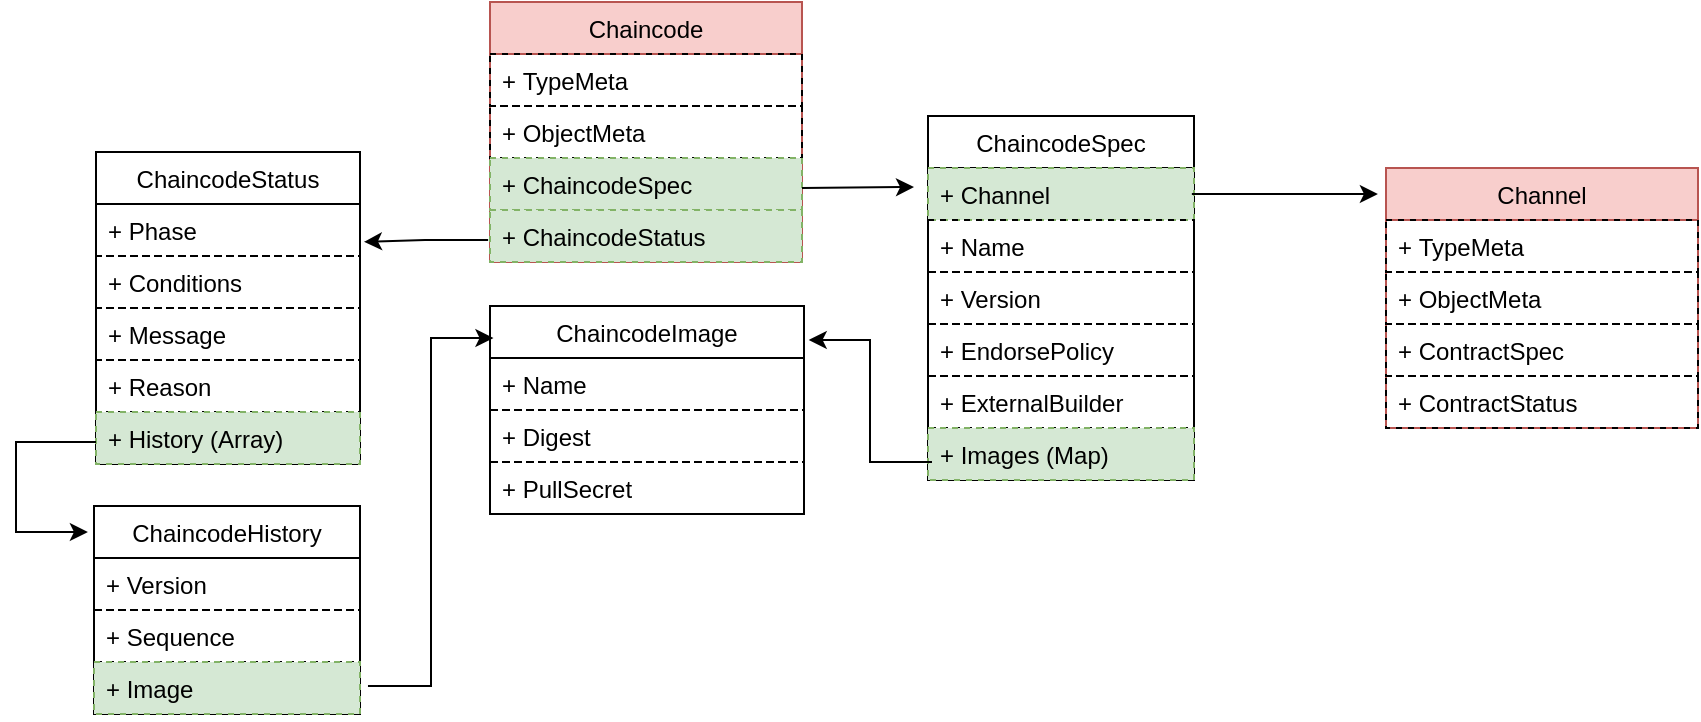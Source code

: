 <mxfile version="20.6.2" type="device" pages="2"><diagram id="K7MMtwXwDl5NfztKmLhr" name="Page-1"><mxGraphModel dx="3026" dy="793" grid="0" gridSize="10" guides="1" tooltips="1" connect="0" arrows="0" fold="1" page="0" pageScale="1" pageWidth="827" pageHeight="1169" background="none" math="0" shadow="0"><root><mxCell id="0"/><mxCell id="1" parent="0"/><mxCell id="17" value="ChaincodeSpec" style="swimlane;fontStyle=0;childLayout=stackLayout;horizontal=1;startSize=26;fillColor=none;horizontalStack=0;resizeParent=1;resizeParentMax=0;resizeLast=0;collapsible=1;marginBottom=0;rounded=0;shadow=0;comic=0;" parent="1" vertex="1"><mxGeometry x="-1104" y="246" width="133" height="182" as="geometry"/></mxCell><mxCell id="vzT8f4KXaF0AbJHfFzT5-18" value="+ Channel" style="text;strokeColor=#82b366;fillColor=#d5e8d4;align=left;verticalAlign=top;spacingLeft=4;spacingRight=4;overflow=hidden;rotatable=0;points=[[0,0.5],[1,0.5]];portConstraint=eastwest;dashed=1;rounded=0;" parent="17" vertex="1"><mxGeometry y="26" width="133" height="26" as="geometry"/></mxCell><mxCell id="dRl3eRQ6_bMQMa4h4iAi-48" value="+ Name" style="text;strokeColor=#000000;fillColor=none;align=left;verticalAlign=top;spacingLeft=4;spacingRight=4;overflow=hidden;rotatable=0;points=[[0,0.5],[1,0.5]];portConstraint=eastwest;dashed=1;rounded=0;gradientColor=none;" parent="17" vertex="1"><mxGeometry y="52" width="133" height="26" as="geometry"/></mxCell><mxCell id="z55Rbfsu1_dv6H7OZht8-27" value="+ Version" style="text;strokeColor=#000000;fillColor=none;align=left;verticalAlign=top;spacingLeft=4;spacingRight=4;overflow=hidden;rotatable=0;points=[[0,0.5],[1,0.5]];portConstraint=eastwest;dashed=1;rounded=0;gradientColor=none;" parent="17" vertex="1"><mxGeometry y="78" width="133" height="26" as="geometry"/></mxCell><mxCell id="z55Rbfsu1_dv6H7OZht8-30" value="+ EndorsePolicy" style="text;strokeColor=#000000;fillColor=none;align=left;verticalAlign=top;spacingLeft=4;spacingRight=4;overflow=hidden;rotatable=0;points=[[0,0.5],[1,0.5]];portConstraint=eastwest;dashed=1;rounded=0;gradientColor=none;" parent="17" vertex="1"><mxGeometry y="104" width="133" height="26" as="geometry"/></mxCell><mxCell id="q6Yut6B0FW-WsutXavg1-17" value="+ ExternalBuilder" style="text;strokeColor=#000000;fillColor=none;align=left;verticalAlign=top;spacingLeft=4;spacingRight=4;overflow=hidden;rotatable=0;points=[[0,0.5],[1,0.5]];portConstraint=eastwest;dashed=1;rounded=0;gradientColor=none;" parent="17" vertex="1"><mxGeometry y="130" width="133" height="26" as="geometry"/></mxCell><mxCell id="z55Rbfsu1_dv6H7OZht8-26" value="+ Images (Map)" style="text;strokeColor=#82b366;fillColor=#d5e8d4;align=left;verticalAlign=top;spacingLeft=4;spacingRight=4;overflow=hidden;rotatable=0;points=[[0,0.5],[1,0.5]];portConstraint=eastwest;dashed=1;rounded=0;" parent="17" vertex="1"><mxGeometry y="156" width="133" height="26" as="geometry"/></mxCell><mxCell id="KDWJucEkSN8olWHDvFnU-101" value="Chaincode" style="swimlane;fontStyle=0;childLayout=stackLayout;horizontal=1;startSize=26;fillColor=#f8cecc;horizontalStack=0;resizeParent=1;resizeParentMax=0;resizeLast=0;collapsible=1;marginBottom=0;rounded=0;shadow=0;comic=0;swimlaneLine=1;glass=0;swimlaneFillColor=none;strokeColor=#b85450;" parent="1" vertex="1"><mxGeometry x="-1323" y="189" width="156" height="130" as="geometry"><mxRectangle x="110" y="120" width="90" height="26" as="alternateBounds"/></mxGeometry></mxCell><mxCell id="KDWJucEkSN8olWHDvFnU-102" value="+ TypeMeta" style="text;strokeColor=#000000;fillColor=none;align=left;verticalAlign=top;spacingLeft=4;spacingRight=4;overflow=hidden;rotatable=0;points=[[0,0.5],[1,0.5]];portConstraint=eastwest;dashed=1;rounded=0;glass=0;" parent="KDWJucEkSN8olWHDvFnU-101" vertex="1"><mxGeometry y="26" width="156" height="26" as="geometry"/></mxCell><mxCell id="KDWJucEkSN8olWHDvFnU-103" value="+ ObjectMeta" style="text;strokeColor=#000000;fillColor=none;align=left;verticalAlign=top;spacingLeft=4;spacingRight=4;overflow=hidden;rotatable=0;points=[[0,0.5],[1,0.5]];portConstraint=eastwest;dashed=1;rounded=0;glass=0;" parent="KDWJucEkSN8olWHDvFnU-101" vertex="1"><mxGeometry y="52" width="156" height="26" as="geometry"/></mxCell><mxCell id="KDWJucEkSN8olWHDvFnU-104" value="+ ChaincodeSpec" style="text;strokeColor=#82b366;fillColor=#d5e8d4;align=left;verticalAlign=top;spacingLeft=4;spacingRight=4;overflow=hidden;rotatable=0;points=[[0,0.5],[1,0.5]];portConstraint=eastwest;rounded=0;dashed=1;glass=0;" parent="KDWJucEkSN8olWHDvFnU-101" vertex="1"><mxGeometry y="78" width="156" height="26" as="geometry"/></mxCell><mxCell id="KDWJucEkSN8olWHDvFnU-105" value="+ ChaincodeStatus" style="text;strokeColor=#82b366;fillColor=#d5e8d4;align=left;verticalAlign=top;spacingLeft=4;spacingRight=4;overflow=hidden;rotatable=0;points=[[0,0.5],[1,0.5]];portConstraint=eastwest;rounded=0;dashed=1;glass=0;" parent="KDWJucEkSN8olWHDvFnU-101" vertex="1"><mxGeometry y="104" width="156" height="26" as="geometry"/></mxCell><mxCell id="KDWJucEkSN8olWHDvFnU-136" value="ChaincodeStatus" style="swimlane;fontStyle=0;childLayout=stackLayout;horizontal=1;startSize=26;fillColor=none;horizontalStack=0;resizeParent=1;resizeParentMax=0;resizeLast=0;collapsible=1;marginBottom=0;rounded=0;shadow=0;comic=0;swimlaneLine=1;glass=0;swimlaneFillColor=none;" parent="1" vertex="1"><mxGeometry x="-1520" y="264" width="132" height="156" as="geometry"><mxRectangle x="110" y="120" width="90" height="26" as="alternateBounds"/></mxGeometry></mxCell><mxCell id="KDWJucEkSN8olWHDvFnU-137" value="+ Phase" style="text;strokeColor=#000000;fillColor=none;align=left;verticalAlign=top;spacingLeft=4;spacingRight=4;overflow=hidden;rotatable=0;points=[[0,0.5],[1,0.5]];portConstraint=eastwest;dashed=1;rounded=0;glass=0;" parent="KDWJucEkSN8olWHDvFnU-136" vertex="1"><mxGeometry y="26" width="132" height="26" as="geometry"/></mxCell><mxCell id="S_zq31vafTir3PaVk9tL-27" value="+ Conditions" style="text;strokeColor=#000000;fillColor=none;align=left;verticalAlign=top;spacingLeft=4;spacingRight=4;overflow=hidden;rotatable=0;points=[[0,0.5],[1,0.5]];portConstraint=eastwest;dashed=1;rounded=0;glass=0;" vertex="1" parent="KDWJucEkSN8olWHDvFnU-136"><mxGeometry y="52" width="132" height="26" as="geometry"/></mxCell><mxCell id="S_zq31vafTir3PaVk9tL-28" value="+ Message" style="text;strokeColor=#000000;fillColor=none;align=left;verticalAlign=top;spacingLeft=4;spacingRight=4;overflow=hidden;rotatable=0;points=[[0,0.5],[1,0.5]];portConstraint=eastwest;dashed=1;rounded=0;glass=0;" vertex="1" parent="KDWJucEkSN8olWHDvFnU-136"><mxGeometry y="78" width="132" height="26" as="geometry"/></mxCell><mxCell id="S_zq31vafTir3PaVk9tL-30" value="+ Reason" style="text;strokeColor=#000000;fillColor=none;align=left;verticalAlign=top;spacingLeft=4;spacingRight=4;overflow=hidden;rotatable=0;points=[[0,0.5],[1,0.5]];portConstraint=eastwest;dashed=1;rounded=0;glass=0;" vertex="1" parent="KDWJucEkSN8olWHDvFnU-136"><mxGeometry y="104" width="132" height="26" as="geometry"/></mxCell><mxCell id="S_zq31vafTir3PaVk9tL-31" value="+ History (Array)" style="text;strokeColor=#82b366;fillColor=#d5e8d4;align=left;verticalAlign=top;spacingLeft=4;spacingRight=4;overflow=hidden;rotatable=0;points=[[0,0.5],[1,0.5]];portConstraint=eastwest;dashed=1;rounded=0;glass=0;" vertex="1" parent="KDWJucEkSN8olWHDvFnU-136"><mxGeometry y="130" width="132" height="26" as="geometry"/></mxCell><mxCell id="4tIen2cySbATNdKwVisN-70" value="" style="endArrow=classic;html=1;rounded=0;entryX=-0.015;entryY=0.173;entryDx=0;entryDy=0;entryPerimeter=0;edgeStyle=orthogonalEdgeStyle;exitX=1;exitY=0.577;exitDx=0;exitDy=0;exitPerimeter=0;" parent="1" source="KDWJucEkSN8olWHDvFnU-104" edge="1"><mxGeometry width="50" height="50" relative="1" as="geometry"><mxPoint x="-1045" y="322" as="sourcePoint"/><mxPoint x="-1110.995" y="281.486" as="targetPoint"/></mxGeometry></mxCell><mxCell id="z55Rbfsu1_dv6H7OZht8-18" value="" style="endArrow=classic;html=1;rounded=0;exitX=-0.006;exitY=0.577;exitDx=0;exitDy=0;exitPerimeter=0;entryX=1.015;entryY=0.288;entryDx=0;entryDy=0;entryPerimeter=0;edgeStyle=orthogonalEdgeStyle;" parent="1" source="KDWJucEkSN8olWHDvFnU-105" target="KDWJucEkSN8olWHDvFnU-136" edge="1"><mxGeometry width="50" height="50" relative="1" as="geometry"><mxPoint x="-1409" y="445" as="sourcePoint"/><mxPoint x="-1359" y="395" as="targetPoint"/></mxGeometry></mxCell><mxCell id="z55Rbfsu1_dv6H7OZht8-19" value="Channel" style="swimlane;fontStyle=0;childLayout=stackLayout;horizontal=1;startSize=26;fillColor=#f8cecc;horizontalStack=0;resizeParent=1;resizeParentMax=0;resizeLast=0;collapsible=1;marginBottom=0;rounded=0;shadow=0;comic=0;swimlaneLine=1;glass=0;swimlaneFillColor=none;strokeColor=#b85450;" parent="1" vertex="1"><mxGeometry x="-875" y="272" width="156" height="130" as="geometry"><mxRectangle x="110" y="120" width="90" height="26" as="alternateBounds"/></mxGeometry></mxCell><mxCell id="z55Rbfsu1_dv6H7OZht8-20" value="+ TypeMeta" style="text;strokeColor=#000000;fillColor=none;align=left;verticalAlign=top;spacingLeft=4;spacingRight=4;overflow=hidden;rotatable=0;points=[[0,0.5],[1,0.5]];portConstraint=eastwest;dashed=1;rounded=0;glass=0;" parent="z55Rbfsu1_dv6H7OZht8-19" vertex="1"><mxGeometry y="26" width="156" height="26" as="geometry"/></mxCell><mxCell id="z55Rbfsu1_dv6H7OZht8-21" value="+ ObjectMeta" style="text;strokeColor=#000000;fillColor=none;align=left;verticalAlign=top;spacingLeft=4;spacingRight=4;overflow=hidden;rotatable=0;points=[[0,0.5],[1,0.5]];portConstraint=eastwest;dashed=1;rounded=0;glass=0;" parent="z55Rbfsu1_dv6H7OZht8-19" vertex="1"><mxGeometry y="52" width="156" height="26" as="geometry"/></mxCell><mxCell id="z55Rbfsu1_dv6H7OZht8-22" value="+ ContractSpec" style="text;strokeColor=#000000;fillColor=none;align=left;verticalAlign=top;spacingLeft=4;spacingRight=4;overflow=hidden;rotatable=0;points=[[0,0.5],[1,0.5]];portConstraint=eastwest;rounded=0;dashed=1;glass=0;" parent="z55Rbfsu1_dv6H7OZht8-19" vertex="1"><mxGeometry y="78" width="156" height="26" as="geometry"/></mxCell><mxCell id="z55Rbfsu1_dv6H7OZht8-23" value="+ ContractStatus" style="text;strokeColor=#000000;fillColor=none;align=left;verticalAlign=top;spacingLeft=4;spacingRight=4;overflow=hidden;rotatable=0;points=[[0,0.5],[1,0.5]];portConstraint=eastwest;rounded=0;dashed=1;glass=0;" parent="z55Rbfsu1_dv6H7OZht8-19" vertex="1"><mxGeometry y="104" width="156" height="26" as="geometry"/></mxCell><mxCell id="z55Rbfsu1_dv6H7OZht8-24" value="" style="endArrow=classic;html=1;rounded=0;exitX=0.992;exitY=0.5;exitDx=0;exitDy=0;exitPerimeter=0;entryX=-0.026;entryY=0.1;entryDx=0;entryDy=0;entryPerimeter=0;edgeStyle=orthogonalEdgeStyle;" parent="1" source="vzT8f4KXaF0AbJHfFzT5-18" target="z55Rbfsu1_dv6H7OZht8-19" edge="1"><mxGeometry width="50" height="50" relative="1" as="geometry"><mxPoint x="-804.99" y="392" as="sourcePoint"/><mxPoint x="-754.99" y="342" as="targetPoint"/></mxGeometry></mxCell><mxCell id="S_zq31vafTir3PaVk9tL-17" value="ChaincodeImage" style="swimlane;fontStyle=0;childLayout=stackLayout;horizontal=1;startSize=26;fillColor=none;horizontalStack=0;resizeParent=1;resizeParentMax=0;resizeLast=0;collapsible=1;marginBottom=0;rounded=0;shadow=0;comic=0;" vertex="1" parent="1"><mxGeometry x="-1323" y="341" width="157" height="104" as="geometry"/></mxCell><mxCell id="S_zq31vafTir3PaVk9tL-21" value="+ Name" style="text;strokeColor=#000000;fillColor=none;align=left;verticalAlign=top;spacingLeft=4;spacingRight=4;overflow=hidden;rotatable=0;points=[[0,0.5],[1,0.5]];portConstraint=eastwest;dashed=1;rounded=0;gradientColor=none;" vertex="1" parent="S_zq31vafTir3PaVk9tL-17"><mxGeometry y="26" width="157" height="26" as="geometry"/></mxCell><mxCell id="S_zq31vafTir3PaVk9tL-24" value="+ Digest" style="text;strokeColor=#000000;fillColor=none;align=left;verticalAlign=top;spacingLeft=4;spacingRight=4;overflow=hidden;rotatable=0;points=[[0,0.5],[1,0.5]];portConstraint=eastwest;dashed=1;rounded=0;gradientColor=none;" vertex="1" parent="S_zq31vafTir3PaVk9tL-17"><mxGeometry y="52" width="157" height="26" as="geometry"/></mxCell><mxCell id="S_zq31vafTir3PaVk9tL-25" value="+ PullSecret" style="text;strokeColor=#000000;fillColor=none;align=left;verticalAlign=top;spacingLeft=4;spacingRight=4;overflow=hidden;rotatable=0;points=[[0,0.5],[1,0.5]];portConstraint=eastwest;dashed=1;rounded=0;gradientColor=none;" vertex="1" parent="S_zq31vafTir3PaVk9tL-17"><mxGeometry y="78" width="157" height="26" as="geometry"/></mxCell><mxCell id="S_zq31vafTir3PaVk9tL-32" value="ChaincodeHistory" style="swimlane;fontStyle=0;childLayout=stackLayout;horizontal=1;startSize=26;fillColor=none;horizontalStack=0;resizeParent=1;resizeParentMax=0;resizeLast=0;collapsible=1;marginBottom=0;rounded=0;shadow=0;comic=0;" vertex="1" parent="1"><mxGeometry x="-1521" y="441" width="133" height="104" as="geometry"/></mxCell><mxCell id="S_zq31vafTir3PaVk9tL-33" value="+ Version" style="text;strokeColor=#000000;fillColor=none;align=left;verticalAlign=top;spacingLeft=4;spacingRight=4;overflow=hidden;rotatable=0;points=[[0,0.5],[1,0.5]];portConstraint=eastwest;dashed=1;rounded=0;gradientColor=none;" vertex="1" parent="S_zq31vafTir3PaVk9tL-32"><mxGeometry y="26" width="133" height="26" as="geometry"/></mxCell><mxCell id="S_zq31vafTir3PaVk9tL-34" value="+ Sequence" style="text;strokeColor=#000000;fillColor=none;align=left;verticalAlign=top;spacingLeft=4;spacingRight=4;overflow=hidden;rotatable=0;points=[[0,0.5],[1,0.5]];portConstraint=eastwest;dashed=1;rounded=0;gradientColor=none;" vertex="1" parent="S_zq31vafTir3PaVk9tL-32"><mxGeometry y="52" width="133" height="26" as="geometry"/></mxCell><mxCell id="S_zq31vafTir3PaVk9tL-35" value="+ Image" style="text;strokeColor=#82b366;fillColor=#d5e8d4;align=left;verticalAlign=top;spacingLeft=4;spacingRight=4;overflow=hidden;rotatable=0;points=[[0,0.5],[1,0.5]];portConstraint=eastwest;dashed=1;rounded=0;" vertex="1" parent="S_zq31vafTir3PaVk9tL-32"><mxGeometry y="78" width="133" height="26" as="geometry"/></mxCell><mxCell id="S_zq31vafTir3PaVk9tL-40" value="" style="endArrow=classic;html=1;rounded=0;entryX=-0.023;entryY=0.125;entryDx=0;entryDy=0;entryPerimeter=0;exitX=0;exitY=0.577;exitDx=0;exitDy=0;exitPerimeter=0;edgeStyle=elbowEdgeStyle;" edge="1" parent="1" source="S_zq31vafTir3PaVk9tL-31" target="S_zq31vafTir3PaVk9tL-32"><mxGeometry width="50" height="50" relative="1" as="geometry"><mxPoint x="-1573" y="273" as="sourcePoint"/><mxPoint x="-1591" y="274" as="targetPoint"/><Array as="points"><mxPoint x="-1560" y="438"/><mxPoint x="-1642" y="480"/><mxPoint x="-1571" y="428"/></Array></mxGeometry></mxCell><mxCell id="S_zq31vafTir3PaVk9tL-42" value="" style="endArrow=classic;html=1;rounded=0;exitX=0.015;exitY=0.654;exitDx=0;exitDy=0;exitPerimeter=0;entryX=1.015;entryY=0.163;entryDx=0;entryDy=0;entryPerimeter=0;edgeStyle=elbowEdgeStyle;" edge="1" parent="1" source="z55Rbfsu1_dv6H7OZht8-26" target="S_zq31vafTir3PaVk9tL-17"><mxGeometry width="50" height="50" relative="1" as="geometry"><mxPoint x="-890" y="443" as="sourcePoint"/><mxPoint x="-840" y="393" as="targetPoint"/><Array as="points"><mxPoint x="-1133" y="420"/></Array></mxGeometry></mxCell><mxCell id="S_zq31vafTir3PaVk9tL-43" value="" style="endArrow=classic;html=1;rounded=0;exitX=1.03;exitY=0.462;exitDx=0;exitDy=0;exitPerimeter=0;entryX=0.011;entryY=0.154;entryDx=0;entryDy=0;entryPerimeter=0;edgeStyle=elbowEdgeStyle;" edge="1" parent="1" source="S_zq31vafTir3PaVk9tL-35" target="S_zq31vafTir3PaVk9tL-17"><mxGeometry width="50" height="50" relative="1" as="geometry"><mxPoint x="-1281" y="591" as="sourcePoint"/><mxPoint x="-1231" y="541" as="targetPoint"/></mxGeometry></mxCell></root></mxGraphModel></diagram><diagram id="N9aLmfWTt22or_KGCtbo" name="第 2 页"><mxGraphModel dx="2276" dy="1910" grid="1" gridSize="10" guides="1" tooltips="1" connect="1" arrows="1" fold="1" page="1" pageScale="1" pageWidth="827" pageHeight="1169" math="0" shadow="0"><root><mxCell id="0"/><mxCell id="1" parent="0"/><mxCell id="LcTMq7NTWMzrsomWqzMF-1" value="OrganizationSpec" style="swimlane;fontStyle=0;childLayout=stackLayout;horizontal=1;startSize=26;fillColor=none;horizontalStack=0;resizeParent=1;resizeParentMax=0;resizeLast=0;collapsible=1;marginBottom=0;rounded=0;shadow=0;comic=0;" vertex="1" parent="1"><mxGeometry x="-530" y="-37" width="133" height="104" as="geometry"/></mxCell><mxCell id="LcTMq7NTWMzrsomWqzMF-2" value="+ DisplayName" style="text;strokeColor=#000000;fillColor=none;align=left;verticalAlign=top;spacingLeft=4;spacingRight=4;overflow=hidden;rotatable=0;points=[[0,0.5],[1,0.5]];portConstraint=eastwest;dashed=1;rounded=0;gradientColor=none;" vertex="1" parent="LcTMq7NTWMzrsomWqzMF-1"><mxGeometry y="26" width="133" height="26" as="geometry"/></mxCell><mxCell id="LcTMq7NTWMzrsomWqzMF-3" value="+ Admin" style="text;strokeColor=#000000;fillColor=none;align=left;verticalAlign=top;spacingLeft=4;spacingRight=4;overflow=hidden;rotatable=0;points=[[0,0.5],[1,0.5]];portConstraint=eastwest;dashed=1;rounded=0;gradientColor=none;" vertex="1" parent="LcTMq7NTWMzrsomWqzMF-1"><mxGeometry y="52" width="133" height="26" as="geometry"/></mxCell><mxCell id="LcTMq7NTWMzrsomWqzMF-4" value="+ CARef" style="text;strokeColor=#82b366;fillColor=#d5e8d4;align=left;verticalAlign=top;spacingLeft=4;spacingRight=4;overflow=hidden;rotatable=0;points=[[0,0.5,0,0,0],[1,0.5,0,0,0]];portConstraint=eastwest;dashed=1;rounded=0;" vertex="1" parent="LcTMq7NTWMzrsomWqzMF-1"><mxGeometry y="78" width="133" height="26" as="geometry"/></mxCell><mxCell id="LcTMq7NTWMzrsomWqzMF-5" value="Organization " style="swimlane;fontStyle=0;childLayout=stackLayout;horizontal=1;startSize=26;fillColor=#f8cecc;horizontalStack=0;resizeParent=1;resizeParentMax=0;resizeLast=0;collapsible=1;marginBottom=0;rounded=0;shadow=0;comic=0;swimlaneLine=1;glass=0;swimlaneFillColor=none;strokeColor=#b85450;" vertex="1" parent="1"><mxGeometry x="-720" y="-130" width="130" height="130" as="geometry"><mxRectangle x="110" y="120" width="90" height="26" as="alternateBounds"/></mxGeometry></mxCell><mxCell id="LcTMq7NTWMzrsomWqzMF-6" value="+ TypeMeta" style="text;strokeColor=#000000;fillColor=none;align=left;verticalAlign=top;spacingLeft=4;spacingRight=4;overflow=hidden;rotatable=0;points=[[0,0.5],[1,0.5]];portConstraint=eastwest;dashed=1;rounded=0;glass=0;" vertex="1" parent="LcTMq7NTWMzrsomWqzMF-5"><mxGeometry y="26" width="130" height="26" as="geometry"/></mxCell><mxCell id="LcTMq7NTWMzrsomWqzMF-7" value="+ ObjectMeta" style="text;strokeColor=#000000;fillColor=none;align=left;verticalAlign=top;spacingLeft=4;spacingRight=4;overflow=hidden;rotatable=0;points=[[0,0.5],[1,0.5]];portConstraint=eastwest;dashed=1;rounded=0;glass=0;" vertex="1" parent="LcTMq7NTWMzrsomWqzMF-5"><mxGeometry y="52" width="130" height="26" as="geometry"/></mxCell><mxCell id="LcTMq7NTWMzrsomWqzMF-8" value="+ OrganizationSpec" style="text;strokeColor=#000000;fillColor=none;align=left;verticalAlign=top;spacingLeft=4;spacingRight=4;overflow=hidden;rotatable=0;points=[[0,0.5],[1,0.5]];portConstraint=eastwest;rounded=0;dashed=1;glass=0;" vertex="1" parent="LcTMq7NTWMzrsomWqzMF-5"><mxGeometry y="78" width="130" height="26" as="geometry"/></mxCell><mxCell id="LcTMq7NTWMzrsomWqzMF-9" value="+ OrganizationStatus" style="text;strokeColor=#000000;fillColor=none;align=left;verticalAlign=top;spacingLeft=4;spacingRight=4;overflow=hidden;rotatable=0;points=[[0,0.5],[1,0.5]];portConstraint=eastwest;rounded=0;dashed=1;glass=0;" vertex="1" parent="LcTMq7NTWMzrsomWqzMF-5"><mxGeometry y="104" width="130" height="26" as="geometry"/></mxCell><mxCell id="LcTMq7NTWMzrsomWqzMF-10" value="CA" style="swimlane;fontStyle=0;childLayout=stackLayout;horizontal=1;startSize=26;fillColor=#f8cecc;horizontalStack=0;resizeParent=1;resizeParentMax=0;resizeLast=0;collapsible=1;marginBottom=0;rounded=0;shadow=0;comic=0;swimlaneLine=1;glass=0;swimlaneFillColor=none;strokeColor=#b85450;" vertex="1" parent="1"><mxGeometry x="-350" y="-50" width="130" height="130" as="geometry"><mxRectangle x="110" y="120" width="90" height="26" as="alternateBounds"/></mxGeometry></mxCell><mxCell id="LcTMq7NTWMzrsomWqzMF-11" value="+ TypeMeta" style="text;strokeColor=#000000;fillColor=none;align=left;verticalAlign=top;spacingLeft=4;spacingRight=4;overflow=hidden;rotatable=0;points=[[0,0.5],[1,0.5]];portConstraint=eastwest;dashed=1;rounded=0;glass=0;" vertex="1" parent="LcTMq7NTWMzrsomWqzMF-10"><mxGeometry y="26" width="130" height="26" as="geometry"/></mxCell><mxCell id="LcTMq7NTWMzrsomWqzMF-12" value="+ ObjectMeta" style="text;strokeColor=#000000;fillColor=none;align=left;verticalAlign=top;spacingLeft=4;spacingRight=4;overflow=hidden;rotatable=0;points=[[0,0.5],[1,0.5]];portConstraint=eastwest;dashed=1;rounded=0;glass=0;" vertex="1" parent="LcTMq7NTWMzrsomWqzMF-10"><mxGeometry y="52" width="130" height="26" as="geometry"/></mxCell><mxCell id="LcTMq7NTWMzrsomWqzMF-13" value="+ CASpec" style="text;strokeColor=#000000;fillColor=none;align=left;verticalAlign=top;spacingLeft=4;spacingRight=4;overflow=hidden;rotatable=0;points=[[0,0.5],[1,0.5]];portConstraint=eastwest;rounded=0;dashed=1;glass=0;" vertex="1" parent="LcTMq7NTWMzrsomWqzMF-10"><mxGeometry y="78" width="130" height="26" as="geometry"/></mxCell><mxCell id="LcTMq7NTWMzrsomWqzMF-14" value="+ CAStatus" style="text;strokeColor=#000000;fillColor=none;align=left;verticalAlign=top;spacingLeft=4;spacingRight=4;overflow=hidden;rotatable=0;points=[[0,0.5],[1,0.5]];portConstraint=eastwest;rounded=0;dashed=1;glass=0;" vertex="1" parent="LcTMq7NTWMzrsomWqzMF-10"><mxGeometry y="104" width="130" height="26" as="geometry"/></mxCell><mxCell id="LcTMq7NTWMzrsomWqzMF-15" style="edgeStyle=orthogonalEdgeStyle;rounded=0;orthogonalLoop=1;jettySize=auto;html=1;entryX=-0.006;entryY=0.1;entryDx=0;entryDy=0;entryPerimeter=0;" edge="1" parent="1" source="LcTMq7NTWMzrsomWqzMF-4" target="LcTMq7NTWMzrsomWqzMF-10"><mxGeometry relative="1" as="geometry"/></mxCell><mxCell id="LcTMq7NTWMzrsomWqzMF-17" style="edgeStyle=orthogonalEdgeStyle;rounded=0;orthogonalLoop=1;jettySize=auto;html=1;entryX=0.001;entryY=0.134;entryDx=0;entryDy=0;entryPerimeter=0;" edge="1" parent="1" source="LcTMq7NTWMzrsomWqzMF-8" target="LcTMq7NTWMzrsomWqzMF-1"><mxGeometry relative="1" as="geometry"/></mxCell></root></mxGraphModel></diagram></mxfile>